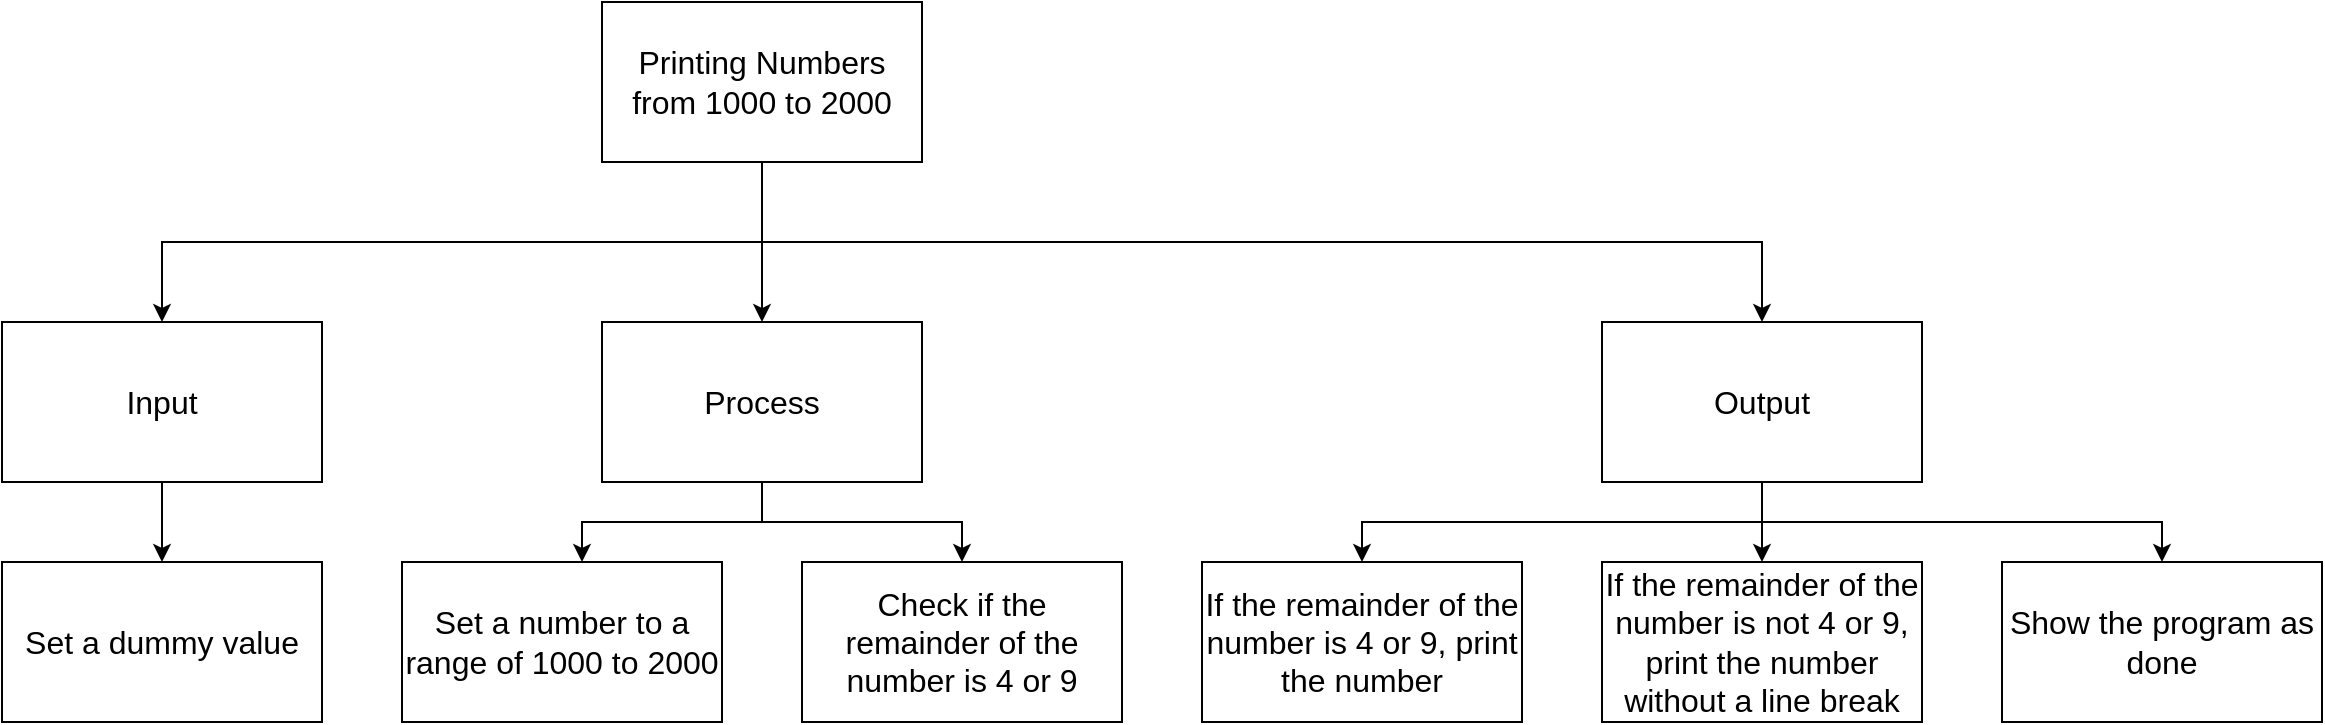 <mxfile>
    <diagram id="rsqZkzpzFX3w_5bG6GF9" name="Page-1">
        <mxGraphModel dx="496" dy="367" grid="1" gridSize="10" guides="1" tooltips="1" connect="1" arrows="1" fold="1" page="1" pageScale="1" pageWidth="850" pageHeight="1100" math="0" shadow="0">
            <root>
                <mxCell id="0"/>
                <mxCell id="1" parent="0"/>
                <mxCell id="2" style="edgeStyle=orthogonalEdgeStyle;html=1;entryX=0.5;entryY=0;entryDx=0;entryDy=0;fontSize=14;rounded=0;" edge="1" parent="1" source="5" target="10">
                    <mxGeometry relative="1" as="geometry">
                        <Array as="points">
                            <mxPoint x="380" y="120"/>
                            <mxPoint x="80" y="120"/>
                        </Array>
                    </mxGeometry>
                </mxCell>
                <mxCell id="3" style="edgeStyle=orthogonalEdgeStyle;rounded=0;html=1;fontSize=14;entryX=0.5;entryY=0;entryDx=0;entryDy=0;" edge="1" parent="1" source="5" target="14">
                    <mxGeometry relative="1" as="geometry">
                        <Array as="points">
                            <mxPoint x="380" y="120"/>
                            <mxPoint x="880" y="120"/>
                        </Array>
                    </mxGeometry>
                </mxCell>
                <mxCell id="4" style="edgeStyle=orthogonalEdgeStyle;rounded=0;html=1;fontSize=16;" edge="1" parent="1" source="5" target="8">
                    <mxGeometry relative="1" as="geometry"/>
                </mxCell>
                <mxCell id="5" value="Printing Numbers from 1000 to 2000" style="rounded=0;whiteSpace=wrap;html=1;fontSize=16;" vertex="1" parent="1">
                    <mxGeometry x="300" width="160" height="80" as="geometry"/>
                </mxCell>
                <mxCell id="6" style="edgeStyle=orthogonalEdgeStyle;rounded=0;html=1;entryX=0.5;entryY=0;entryDx=0;entryDy=0;fontSize=14;" edge="1" parent="1" source="8">
                    <mxGeometry relative="1" as="geometry">
                        <mxPoint x="290" y="280" as="targetPoint"/>
                        <Array as="points">
                            <mxPoint x="380" y="260"/>
                            <mxPoint x="290" y="260"/>
                        </Array>
                    </mxGeometry>
                </mxCell>
                <mxCell id="7" style="edgeStyle=orthogonalEdgeStyle;html=1;entryX=0.5;entryY=0;entryDx=0;entryDy=0;rounded=0;" edge="1" parent="1" source="8" target="18">
                    <mxGeometry relative="1" as="geometry"/>
                </mxCell>
                <mxCell id="8" value="Process" style="rounded=0;whiteSpace=wrap;html=1;fontSize=16;" vertex="1" parent="1">
                    <mxGeometry x="300" y="160" width="160" height="80" as="geometry"/>
                </mxCell>
                <mxCell id="9" style="edgeStyle=orthogonalEdgeStyle;rounded=0;html=1;entryX=0.5;entryY=0;entryDx=0;entryDy=0;fontSize=14;" edge="1" parent="1" source="10" target="15">
                    <mxGeometry relative="1" as="geometry"/>
                </mxCell>
                <mxCell id="10" value="Input" style="rounded=0;whiteSpace=wrap;html=1;fontSize=16;" vertex="1" parent="1">
                    <mxGeometry y="160" width="160" height="80" as="geometry"/>
                </mxCell>
                <mxCell id="11" style="edgeStyle=orthogonalEdgeStyle;rounded=0;html=1;entryX=0.5;entryY=0;entryDx=0;entryDy=0;" edge="1" parent="1" source="14" target="17">
                    <mxGeometry relative="1" as="geometry">
                        <Array as="points">
                            <mxPoint x="880" y="230"/>
                            <mxPoint x="880" y="230"/>
                        </Array>
                    </mxGeometry>
                </mxCell>
                <mxCell id="12" style="edgeStyle=orthogonalEdgeStyle;html=1;entryX=0.5;entryY=0;entryDx=0;entryDy=0;rounded=0;" edge="1" parent="1" source="14" target="16">
                    <mxGeometry relative="1" as="geometry">
                        <Array as="points">
                            <mxPoint x="880" y="260"/>
                            <mxPoint x="1080" y="260"/>
                        </Array>
                    </mxGeometry>
                </mxCell>
                <mxCell id="13" style="edgeStyle=orthogonalEdgeStyle;rounded=0;html=1;entryX=0.5;entryY=0;entryDx=0;entryDy=0;" edge="1" parent="1" source="14" target="20">
                    <mxGeometry relative="1" as="geometry">
                        <Array as="points">
                            <mxPoint x="880" y="260"/>
                            <mxPoint x="680" y="260"/>
                        </Array>
                    </mxGeometry>
                </mxCell>
                <mxCell id="14" value="Output" style="rounded=0;whiteSpace=wrap;html=1;fontSize=16;" vertex="1" parent="1">
                    <mxGeometry x="800" y="160" width="160" height="80" as="geometry"/>
                </mxCell>
                <mxCell id="15" value="Set a dummy value" style="rounded=0;whiteSpace=wrap;html=1;fontSize=16;" vertex="1" parent="1">
                    <mxGeometry y="280" width="160" height="80" as="geometry"/>
                </mxCell>
                <mxCell id="16" value="Show the program as done" style="rounded=0;whiteSpace=wrap;html=1;fontSize=16;" vertex="1" parent="1">
                    <mxGeometry x="1000" y="280" width="160" height="80" as="geometry"/>
                </mxCell>
                <mxCell id="17" value="If the remainder of the number is not 4 or 9, print the number without a line break" style="rounded=0;whiteSpace=wrap;html=1;fontSize=16;" vertex="1" parent="1">
                    <mxGeometry x="800" y="280" width="160" height="80" as="geometry"/>
                </mxCell>
                <mxCell id="18" value="Check if the remainder of the number is 4 or 9" style="rounded=0;whiteSpace=wrap;html=1;fontSize=16;" vertex="1" parent="1">
                    <mxGeometry x="400" y="280" width="160" height="80" as="geometry"/>
                </mxCell>
                <mxCell id="19" value="Set a number to a range of 1000 to 2000" style="rounded=0;whiteSpace=wrap;html=1;fontSize=16;" vertex="1" parent="1">
                    <mxGeometry x="200" y="280" width="160" height="80" as="geometry"/>
                </mxCell>
                <mxCell id="20" value="If the remainder of the number is 4 or 9, print the number" style="rounded=0;whiteSpace=wrap;html=1;fontSize=16;" vertex="1" parent="1">
                    <mxGeometry x="600" y="280" width="160" height="80" as="geometry"/>
                </mxCell>
            </root>
        </mxGraphModel>
    </diagram>
</mxfile>